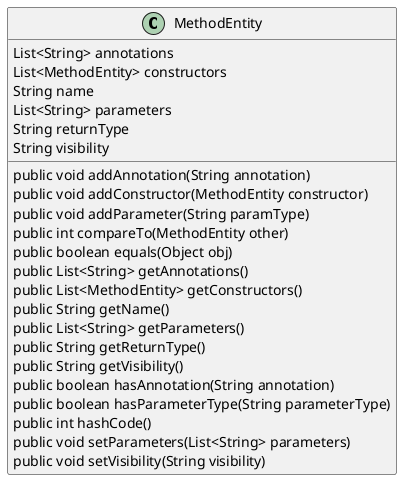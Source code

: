 @startuml
skinparam linetype Ortho
class MethodEntity {
    List<String> annotations
    List<MethodEntity> constructors
    String name
    List<String> parameters
    String returnType
    String visibility
    public void addAnnotation(String annotation)
    public void addConstructor(MethodEntity constructor)
    public void addParameter(String paramType)
    public int compareTo(MethodEntity other)
    public boolean equals(Object obj)
    public List<String> getAnnotations()
    public List<MethodEntity> getConstructors()
    public String getName()
    public List<String> getParameters()
    public String getReturnType()
    public String getVisibility()
    public boolean hasAnnotation(String annotation)
    public boolean hasParameterType(String parameterType)
    public int hashCode()
    public void setParameters(List<String> parameters)
    public void setVisibility(String visibility)
}
@enduml
